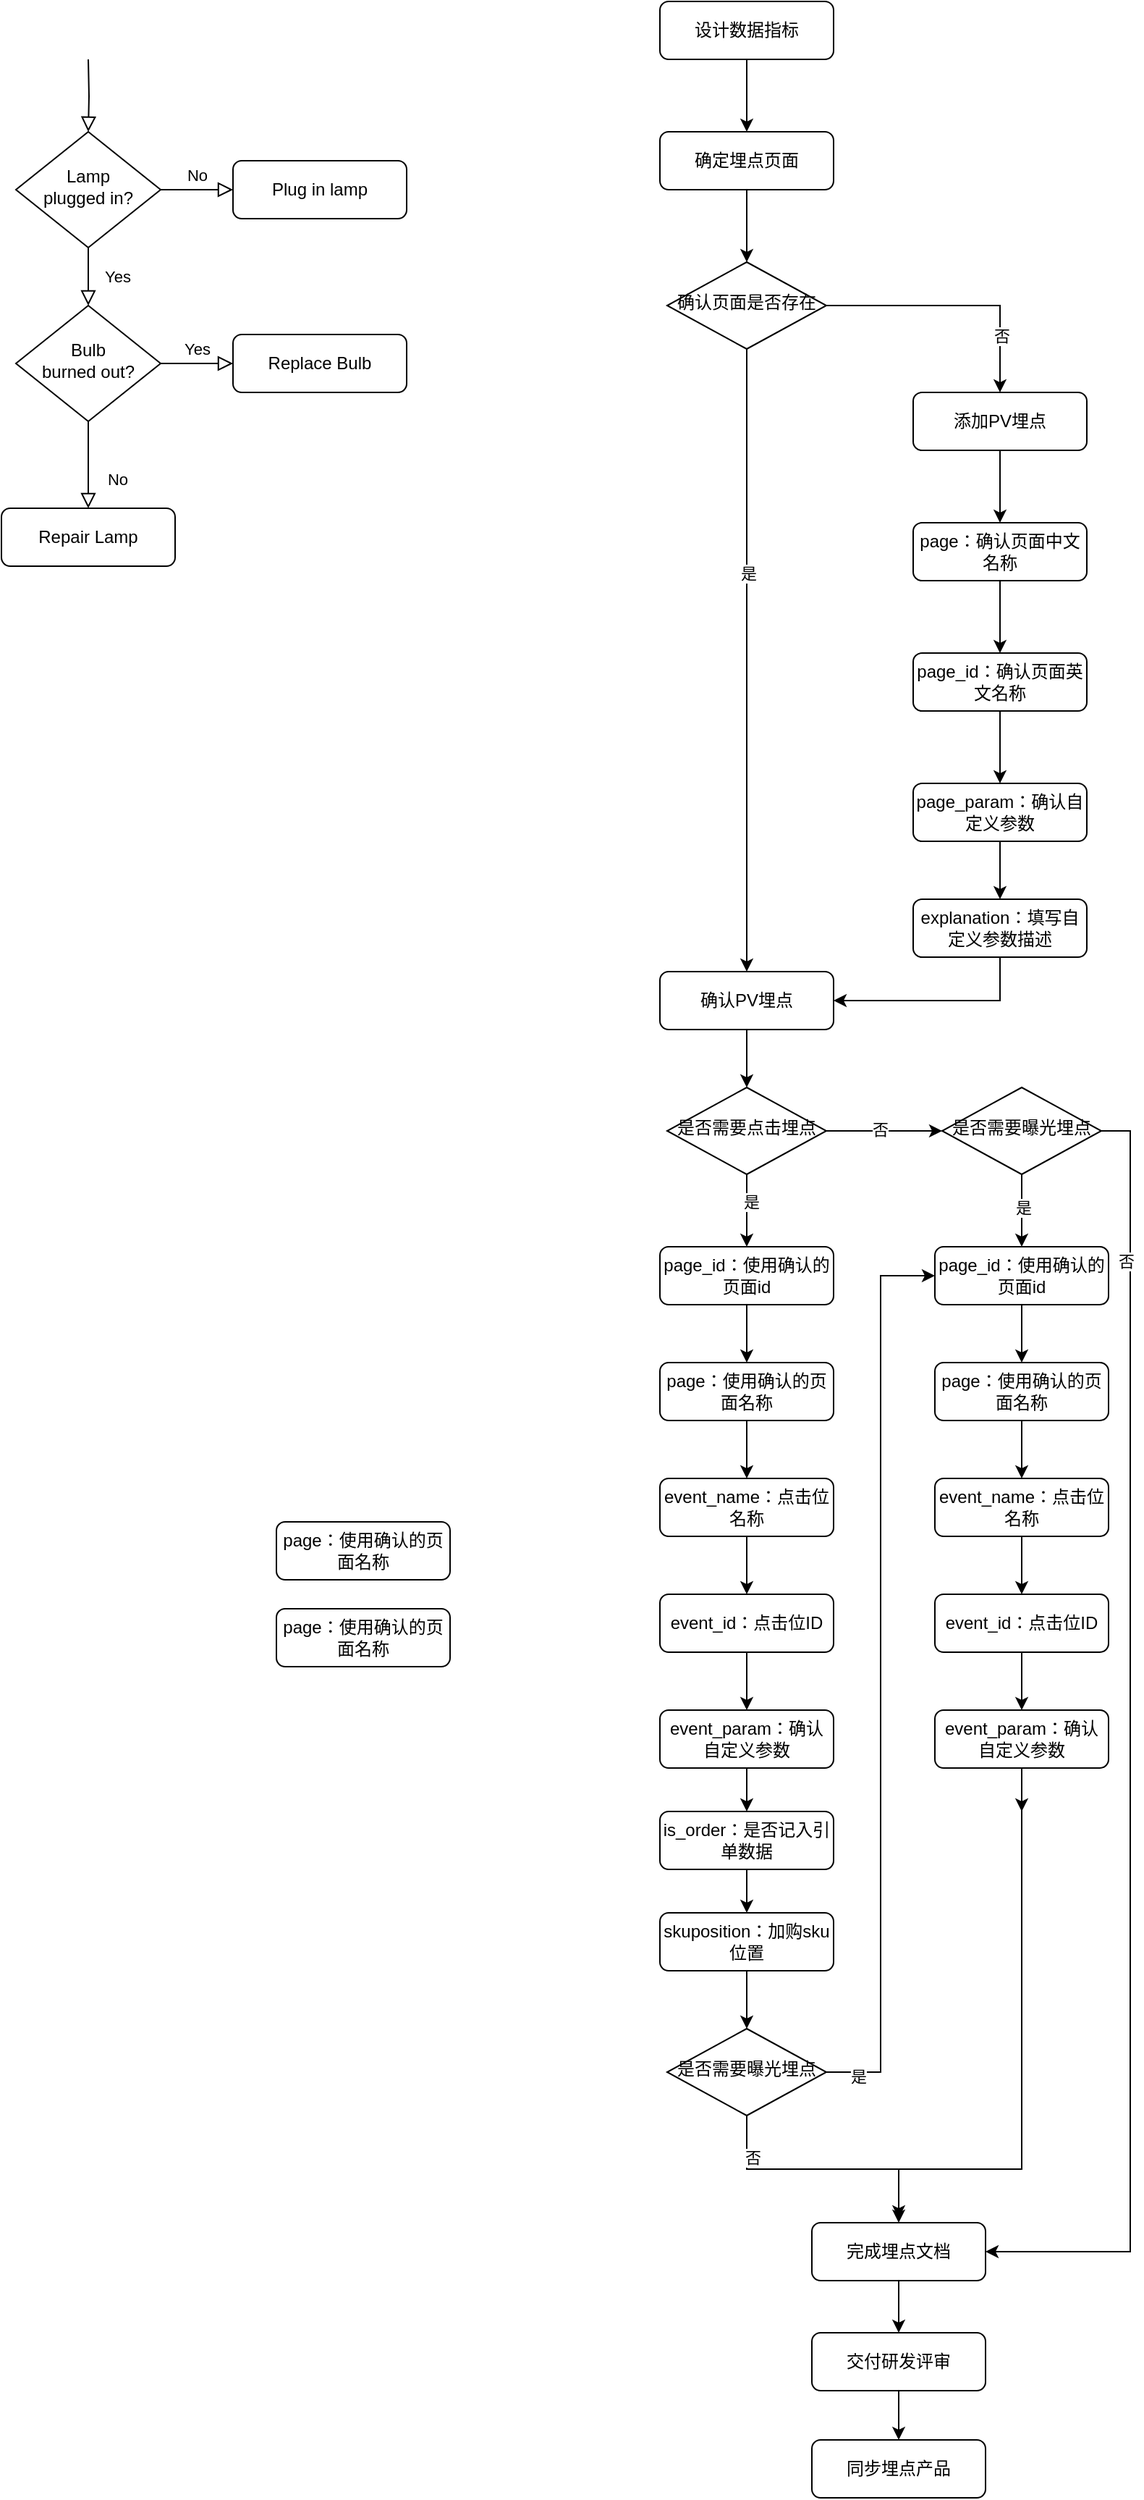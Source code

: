 <mxfile version="15.4.0" type="github">
  <diagram id="C5RBs43oDa-KdzZeNtuy" name="Page-1">
    <mxGraphModel dx="1298" dy="751" grid="1" gridSize="10" guides="1" tooltips="1" connect="1" arrows="1" fold="1" page="1" pageScale="1" pageWidth="827" pageHeight="1169" math="0" shadow="0">
      <root>
        <mxCell id="WIyWlLk6GJQsqaUBKTNV-0" />
        <mxCell id="WIyWlLk6GJQsqaUBKTNV-1" parent="WIyWlLk6GJQsqaUBKTNV-0" />
        <mxCell id="WIyWlLk6GJQsqaUBKTNV-2" value="" style="rounded=0;html=1;jettySize=auto;orthogonalLoop=1;fontSize=11;endArrow=block;endFill=0;endSize=8;strokeWidth=1;shadow=0;labelBackgroundColor=none;edgeStyle=orthogonalEdgeStyle;" parent="WIyWlLk6GJQsqaUBKTNV-1" target="WIyWlLk6GJQsqaUBKTNV-6" edge="1">
          <mxGeometry relative="1" as="geometry">
            <mxPoint x="360" y="110" as="sourcePoint" />
          </mxGeometry>
        </mxCell>
        <mxCell id="WIyWlLk6GJQsqaUBKTNV-4" value="Yes" style="rounded=0;html=1;jettySize=auto;orthogonalLoop=1;fontSize=11;endArrow=block;endFill=0;endSize=8;strokeWidth=1;shadow=0;labelBackgroundColor=none;edgeStyle=orthogonalEdgeStyle;" parent="WIyWlLk6GJQsqaUBKTNV-1" source="WIyWlLk6GJQsqaUBKTNV-6" target="WIyWlLk6GJQsqaUBKTNV-10" edge="1">
          <mxGeometry y="20" relative="1" as="geometry">
            <mxPoint as="offset" />
          </mxGeometry>
        </mxCell>
        <mxCell id="WIyWlLk6GJQsqaUBKTNV-5" value="No" style="edgeStyle=orthogonalEdgeStyle;rounded=0;html=1;jettySize=auto;orthogonalLoop=1;fontSize=11;endArrow=block;endFill=0;endSize=8;strokeWidth=1;shadow=0;labelBackgroundColor=none;" parent="WIyWlLk6GJQsqaUBKTNV-1" source="WIyWlLk6GJQsqaUBKTNV-6" target="WIyWlLk6GJQsqaUBKTNV-7" edge="1">
          <mxGeometry y="10" relative="1" as="geometry">
            <mxPoint as="offset" />
          </mxGeometry>
        </mxCell>
        <mxCell id="WIyWlLk6GJQsqaUBKTNV-6" value="Lamp&lt;br&gt;plugged in?" style="rhombus;whiteSpace=wrap;html=1;shadow=0;fontFamily=Helvetica;fontSize=12;align=center;strokeWidth=1;spacing=6;spacingTop=-4;" parent="WIyWlLk6GJQsqaUBKTNV-1" vertex="1">
          <mxGeometry x="310" y="160" width="100" height="80" as="geometry" />
        </mxCell>
        <mxCell id="WIyWlLk6GJQsqaUBKTNV-7" value="Plug in lamp" style="rounded=1;whiteSpace=wrap;html=1;fontSize=12;glass=0;strokeWidth=1;shadow=0;" parent="WIyWlLk6GJQsqaUBKTNV-1" vertex="1">
          <mxGeometry x="460" y="180" width="120" height="40" as="geometry" />
        </mxCell>
        <mxCell id="WIyWlLk6GJQsqaUBKTNV-8" value="No" style="rounded=0;html=1;jettySize=auto;orthogonalLoop=1;fontSize=11;endArrow=block;endFill=0;endSize=8;strokeWidth=1;shadow=0;labelBackgroundColor=none;edgeStyle=orthogonalEdgeStyle;" parent="WIyWlLk6GJQsqaUBKTNV-1" source="WIyWlLk6GJQsqaUBKTNV-10" target="WIyWlLk6GJQsqaUBKTNV-11" edge="1">
          <mxGeometry x="0.333" y="20" relative="1" as="geometry">
            <mxPoint as="offset" />
          </mxGeometry>
        </mxCell>
        <mxCell id="WIyWlLk6GJQsqaUBKTNV-9" value="Yes" style="edgeStyle=orthogonalEdgeStyle;rounded=0;html=1;jettySize=auto;orthogonalLoop=1;fontSize=11;endArrow=block;endFill=0;endSize=8;strokeWidth=1;shadow=0;labelBackgroundColor=none;" parent="WIyWlLk6GJQsqaUBKTNV-1" source="WIyWlLk6GJQsqaUBKTNV-10" target="WIyWlLk6GJQsqaUBKTNV-12" edge="1">
          <mxGeometry y="10" relative="1" as="geometry">
            <mxPoint as="offset" />
          </mxGeometry>
        </mxCell>
        <mxCell id="WIyWlLk6GJQsqaUBKTNV-10" value="Bulb&lt;br&gt;burned out?" style="rhombus;whiteSpace=wrap;html=1;shadow=0;fontFamily=Helvetica;fontSize=12;align=center;strokeWidth=1;spacing=6;spacingTop=-4;" parent="WIyWlLk6GJQsqaUBKTNV-1" vertex="1">
          <mxGeometry x="310" y="280" width="100" height="80" as="geometry" />
        </mxCell>
        <mxCell id="WIyWlLk6GJQsqaUBKTNV-11" value="Repair Lamp" style="rounded=1;whiteSpace=wrap;html=1;fontSize=12;glass=0;strokeWidth=1;shadow=0;" parent="WIyWlLk6GJQsqaUBKTNV-1" vertex="1">
          <mxGeometry x="300" y="420" width="120" height="40" as="geometry" />
        </mxCell>
        <mxCell id="WIyWlLk6GJQsqaUBKTNV-12" value="Replace Bulb" style="rounded=1;whiteSpace=wrap;html=1;fontSize=12;glass=0;strokeWidth=1;shadow=0;" parent="WIyWlLk6GJQsqaUBKTNV-1" vertex="1">
          <mxGeometry x="460" y="300" width="120" height="40" as="geometry" />
        </mxCell>
        <mxCell id="Ehcnpz0QYgViYkUAv1cR-3" value="" style="edgeStyle=orthogonalEdgeStyle;rounded=0;orthogonalLoop=1;jettySize=auto;html=1;" edge="1" parent="WIyWlLk6GJQsqaUBKTNV-1" source="Ehcnpz0QYgViYkUAv1cR-0" target="Ehcnpz0QYgViYkUAv1cR-1">
          <mxGeometry relative="1" as="geometry" />
        </mxCell>
        <mxCell id="Ehcnpz0QYgViYkUAv1cR-0" value="设计数据指标" style="rounded=1;whiteSpace=wrap;html=1;fontSize=12;glass=0;strokeWidth=1;shadow=0;" vertex="1" parent="WIyWlLk6GJQsqaUBKTNV-1">
          <mxGeometry x="755" y="70" width="120" height="40" as="geometry" />
        </mxCell>
        <mxCell id="Ehcnpz0QYgViYkUAv1cR-4" value="" style="edgeStyle=orthogonalEdgeStyle;rounded=0;orthogonalLoop=1;jettySize=auto;html=1;" edge="1" parent="WIyWlLk6GJQsqaUBKTNV-1" source="Ehcnpz0QYgViYkUAv1cR-1" target="Ehcnpz0QYgViYkUAv1cR-2">
          <mxGeometry relative="1" as="geometry" />
        </mxCell>
        <mxCell id="Ehcnpz0QYgViYkUAv1cR-1" value="确定埋点页面" style="rounded=1;whiteSpace=wrap;html=1;fontSize=12;glass=0;strokeWidth=1;shadow=0;" vertex="1" parent="WIyWlLk6GJQsqaUBKTNV-1">
          <mxGeometry x="755" y="160" width="120" height="40" as="geometry" />
        </mxCell>
        <mxCell id="Ehcnpz0QYgViYkUAv1cR-7" style="edgeStyle=orthogonalEdgeStyle;rounded=0;orthogonalLoop=1;jettySize=auto;html=1;entryX=0.5;entryY=0;entryDx=0;entryDy=0;" edge="1" parent="WIyWlLk6GJQsqaUBKTNV-1" source="Ehcnpz0QYgViYkUAv1cR-2" target="Ehcnpz0QYgViYkUAv1cR-5">
          <mxGeometry relative="1" as="geometry" />
        </mxCell>
        <mxCell id="Ehcnpz0QYgViYkUAv1cR-9" value="是" style="edgeLabel;html=1;align=center;verticalAlign=middle;resizable=0;points=[];" vertex="1" connectable="0" parent="Ehcnpz0QYgViYkUAv1cR-7">
          <mxGeometry x="-0.28" y="1" relative="1" as="geometry">
            <mxPoint as="offset" />
          </mxGeometry>
        </mxCell>
        <mxCell id="Ehcnpz0QYgViYkUAv1cR-8" style="edgeStyle=orthogonalEdgeStyle;rounded=0;orthogonalLoop=1;jettySize=auto;html=1;entryX=0.5;entryY=0;entryDx=0;entryDy=0;" edge="1" parent="WIyWlLk6GJQsqaUBKTNV-1" source="Ehcnpz0QYgViYkUAv1cR-2" target="Ehcnpz0QYgViYkUAv1cR-6">
          <mxGeometry relative="1" as="geometry" />
        </mxCell>
        <mxCell id="Ehcnpz0QYgViYkUAv1cR-10" value="否" style="edgeLabel;html=1;align=center;verticalAlign=middle;resizable=0;points=[];" vertex="1" connectable="0" parent="Ehcnpz0QYgViYkUAv1cR-8">
          <mxGeometry x="0.56" y="1" relative="1" as="geometry">
            <mxPoint as="offset" />
          </mxGeometry>
        </mxCell>
        <mxCell id="Ehcnpz0QYgViYkUAv1cR-2" value="确认页面是否存在" style="rhombus;whiteSpace=wrap;html=1;shadow=0;fontFamily=Helvetica;fontSize=12;align=center;strokeWidth=1;spacing=6;spacingTop=-4;" vertex="1" parent="WIyWlLk6GJQsqaUBKTNV-1">
          <mxGeometry x="760" y="250" width="110" height="60" as="geometry" />
        </mxCell>
        <mxCell id="Ehcnpz0QYgViYkUAv1cR-27" style="edgeStyle=orthogonalEdgeStyle;rounded=0;orthogonalLoop=1;jettySize=auto;html=1;entryX=0.5;entryY=0;entryDx=0;entryDy=0;" edge="1" parent="WIyWlLk6GJQsqaUBKTNV-1" source="Ehcnpz0QYgViYkUAv1cR-5" target="Ehcnpz0QYgViYkUAv1cR-25">
          <mxGeometry relative="1" as="geometry" />
        </mxCell>
        <mxCell id="Ehcnpz0QYgViYkUAv1cR-5" value="确认PV埋点" style="rounded=1;whiteSpace=wrap;html=1;" vertex="1" parent="WIyWlLk6GJQsqaUBKTNV-1">
          <mxGeometry x="755" y="740" width="120" height="40" as="geometry" />
        </mxCell>
        <mxCell id="Ehcnpz0QYgViYkUAv1cR-12" value="" style="edgeStyle=orthogonalEdgeStyle;rounded=0;orthogonalLoop=1;jettySize=auto;html=1;" edge="1" parent="WIyWlLk6GJQsqaUBKTNV-1" source="Ehcnpz0QYgViYkUAv1cR-6" target="Ehcnpz0QYgViYkUAv1cR-11">
          <mxGeometry relative="1" as="geometry" />
        </mxCell>
        <mxCell id="Ehcnpz0QYgViYkUAv1cR-6" value="添加PV埋点" style="rounded=1;whiteSpace=wrap;html=1;" vertex="1" parent="WIyWlLk6GJQsqaUBKTNV-1">
          <mxGeometry x="930" y="340" width="120" height="40" as="geometry" />
        </mxCell>
        <mxCell id="Ehcnpz0QYgViYkUAv1cR-14" value="" style="edgeStyle=orthogonalEdgeStyle;rounded=0;orthogonalLoop=1;jettySize=auto;html=1;" edge="1" parent="WIyWlLk6GJQsqaUBKTNV-1" source="Ehcnpz0QYgViYkUAv1cR-11" target="Ehcnpz0QYgViYkUAv1cR-13">
          <mxGeometry relative="1" as="geometry" />
        </mxCell>
        <mxCell id="Ehcnpz0QYgViYkUAv1cR-11" value="page：确认页面中文名称" style="rounded=1;whiteSpace=wrap;html=1;" vertex="1" parent="WIyWlLk6GJQsqaUBKTNV-1">
          <mxGeometry x="930" y="430" width="120" height="40" as="geometry" />
        </mxCell>
        <mxCell id="Ehcnpz0QYgViYkUAv1cR-16" value="" style="edgeStyle=orthogonalEdgeStyle;rounded=0;orthogonalLoop=1;jettySize=auto;html=1;" edge="1" parent="WIyWlLk6GJQsqaUBKTNV-1" source="Ehcnpz0QYgViYkUAv1cR-13">
          <mxGeometry relative="1" as="geometry">
            <mxPoint x="990" y="610" as="targetPoint" />
          </mxGeometry>
        </mxCell>
        <mxCell id="Ehcnpz0QYgViYkUAv1cR-13" value="page_id：确认页面英文名称" style="rounded=1;whiteSpace=wrap;html=1;" vertex="1" parent="WIyWlLk6GJQsqaUBKTNV-1">
          <mxGeometry x="930" y="520" width="120" height="40" as="geometry" />
        </mxCell>
        <mxCell id="Ehcnpz0QYgViYkUAv1cR-23" value="" style="edgeStyle=orthogonalEdgeStyle;rounded=0;orthogonalLoop=1;jettySize=auto;html=1;" edge="1" parent="WIyWlLk6GJQsqaUBKTNV-1" source="Ehcnpz0QYgViYkUAv1cR-18" target="Ehcnpz0QYgViYkUAv1cR-22">
          <mxGeometry relative="1" as="geometry" />
        </mxCell>
        <mxCell id="Ehcnpz0QYgViYkUAv1cR-18" value="page_param：确认自定义参数" style="rounded=1;whiteSpace=wrap;html=1;" vertex="1" parent="WIyWlLk6GJQsqaUBKTNV-1">
          <mxGeometry x="930" y="610" width="120" height="40" as="geometry" />
        </mxCell>
        <mxCell id="Ehcnpz0QYgViYkUAv1cR-24" style="edgeStyle=orthogonalEdgeStyle;rounded=0;orthogonalLoop=1;jettySize=auto;html=1;entryX=1;entryY=0.5;entryDx=0;entryDy=0;exitX=0.5;exitY=1;exitDx=0;exitDy=0;" edge="1" parent="WIyWlLk6GJQsqaUBKTNV-1" source="Ehcnpz0QYgViYkUAv1cR-22" target="Ehcnpz0QYgViYkUAv1cR-5">
          <mxGeometry relative="1" as="geometry" />
        </mxCell>
        <mxCell id="Ehcnpz0QYgViYkUAv1cR-22" value="&lt;span style=&quot;text-align: left&quot;&gt;explanation&lt;/span&gt;：填写自定义参数描述" style="rounded=1;whiteSpace=wrap;html=1;" vertex="1" parent="WIyWlLk6GJQsqaUBKTNV-1">
          <mxGeometry x="930" y="690" width="120" height="40" as="geometry" />
        </mxCell>
        <mxCell id="Ehcnpz0QYgViYkUAv1cR-31" style="edgeStyle=orthogonalEdgeStyle;rounded=0;orthogonalLoop=1;jettySize=auto;html=1;" edge="1" parent="WIyWlLk6GJQsqaUBKTNV-1" source="Ehcnpz0QYgViYkUAv1cR-25" target="Ehcnpz0QYgViYkUAv1cR-30">
          <mxGeometry relative="1" as="geometry" />
        </mxCell>
        <mxCell id="Ehcnpz0QYgViYkUAv1cR-34" value="否" style="edgeLabel;html=1;align=center;verticalAlign=middle;resizable=0;points=[];" vertex="1" connectable="0" parent="Ehcnpz0QYgViYkUAv1cR-31">
          <mxGeometry x="-0.075" y="1" relative="1" as="geometry">
            <mxPoint as="offset" />
          </mxGeometry>
        </mxCell>
        <mxCell id="Ehcnpz0QYgViYkUAv1cR-32" style="edgeStyle=orthogonalEdgeStyle;rounded=0;orthogonalLoop=1;jettySize=auto;html=1;entryX=0.5;entryY=0;entryDx=0;entryDy=0;" edge="1" parent="WIyWlLk6GJQsqaUBKTNV-1" source="Ehcnpz0QYgViYkUAv1cR-25" target="Ehcnpz0QYgViYkUAv1cR-29">
          <mxGeometry relative="1" as="geometry" />
        </mxCell>
        <mxCell id="Ehcnpz0QYgViYkUAv1cR-33" value="是" style="edgeLabel;html=1;align=center;verticalAlign=middle;resizable=0;points=[];" vertex="1" connectable="0" parent="Ehcnpz0QYgViYkUAv1cR-32">
          <mxGeometry x="-0.24" y="3" relative="1" as="geometry">
            <mxPoint as="offset" />
          </mxGeometry>
        </mxCell>
        <mxCell id="Ehcnpz0QYgViYkUAv1cR-25" value="是否需要点击埋点" style="rhombus;whiteSpace=wrap;html=1;shadow=0;fontFamily=Helvetica;fontSize=12;align=center;strokeWidth=1;spacing=6;spacingTop=-4;" vertex="1" parent="WIyWlLk6GJQsqaUBKTNV-1">
          <mxGeometry x="760" y="820" width="110" height="60" as="geometry" />
        </mxCell>
        <mxCell id="Ehcnpz0QYgViYkUAv1cR-37" value="" style="edgeStyle=orthogonalEdgeStyle;rounded=0;orthogonalLoop=1;jettySize=auto;html=1;" edge="1" parent="WIyWlLk6GJQsqaUBKTNV-1" source="Ehcnpz0QYgViYkUAv1cR-29" target="Ehcnpz0QYgViYkUAv1cR-36">
          <mxGeometry relative="1" as="geometry" />
        </mxCell>
        <mxCell id="Ehcnpz0QYgViYkUAv1cR-29" value="page_id：使用确认的页面id" style="rounded=1;whiteSpace=wrap;html=1;" vertex="1" parent="WIyWlLk6GJQsqaUBKTNV-1">
          <mxGeometry x="755" y="930" width="120" height="40" as="geometry" />
        </mxCell>
        <mxCell id="Ehcnpz0QYgViYkUAv1cR-68" value="" style="edgeStyle=orthogonalEdgeStyle;rounded=0;orthogonalLoop=1;jettySize=auto;html=1;" edge="1" parent="WIyWlLk6GJQsqaUBKTNV-1" source="Ehcnpz0QYgViYkUAv1cR-30" target="Ehcnpz0QYgViYkUAv1cR-56">
          <mxGeometry relative="1" as="geometry" />
        </mxCell>
        <mxCell id="Ehcnpz0QYgViYkUAv1cR-73" value="是" style="edgeLabel;html=1;align=center;verticalAlign=middle;resizable=0;points=[];" vertex="1" connectable="0" parent="Ehcnpz0QYgViYkUAv1cR-68">
          <mxGeometry x="-0.08" y="1" relative="1" as="geometry">
            <mxPoint as="offset" />
          </mxGeometry>
        </mxCell>
        <mxCell id="Ehcnpz0QYgViYkUAv1cR-72" style="edgeStyle=orthogonalEdgeStyle;rounded=0;orthogonalLoop=1;jettySize=auto;html=1;entryX=1;entryY=0.5;entryDx=0;entryDy=0;exitX=1;exitY=0.5;exitDx=0;exitDy=0;" edge="1" parent="WIyWlLk6GJQsqaUBKTNV-1" source="Ehcnpz0QYgViYkUAv1cR-30" target="Ehcnpz0QYgViYkUAv1cR-35">
          <mxGeometry relative="1" as="geometry" />
        </mxCell>
        <mxCell id="Ehcnpz0QYgViYkUAv1cR-74" value="否" style="edgeLabel;html=1;align=center;verticalAlign=middle;resizable=0;points=[];" vertex="1" connectable="0" parent="Ehcnpz0QYgViYkUAv1cR-72">
          <mxGeometry x="-0.754" y="-3" relative="1" as="geometry">
            <mxPoint as="offset" />
          </mxGeometry>
        </mxCell>
        <mxCell id="Ehcnpz0QYgViYkUAv1cR-30" value="是否需要曝光埋点" style="rhombus;whiteSpace=wrap;html=1;shadow=0;fontFamily=Helvetica;fontSize=12;align=center;strokeWidth=1;spacing=6;spacingTop=-4;" vertex="1" parent="WIyWlLk6GJQsqaUBKTNV-1">
          <mxGeometry x="950" y="820" width="110" height="60" as="geometry" />
        </mxCell>
        <mxCell id="Ehcnpz0QYgViYkUAv1cR-83" value="" style="edgeStyle=orthogonalEdgeStyle;rounded=0;orthogonalLoop=1;jettySize=auto;html=1;" edge="1" parent="WIyWlLk6GJQsqaUBKTNV-1" source="Ehcnpz0QYgViYkUAv1cR-35" target="Ehcnpz0QYgViYkUAv1cR-82">
          <mxGeometry relative="1" as="geometry" />
        </mxCell>
        <mxCell id="Ehcnpz0QYgViYkUAv1cR-35" value="完成埋点文档" style="rounded=1;whiteSpace=wrap;html=1;" vertex="1" parent="WIyWlLk6GJQsqaUBKTNV-1">
          <mxGeometry x="860" y="1604" width="120" height="40" as="geometry" />
        </mxCell>
        <mxCell id="Ehcnpz0QYgViYkUAv1cR-41" value="" style="edgeStyle=orthogonalEdgeStyle;rounded=0;orthogonalLoop=1;jettySize=auto;html=1;" edge="1" parent="WIyWlLk6GJQsqaUBKTNV-1" source="Ehcnpz0QYgViYkUAv1cR-36" target="Ehcnpz0QYgViYkUAv1cR-40">
          <mxGeometry relative="1" as="geometry" />
        </mxCell>
        <mxCell id="Ehcnpz0QYgViYkUAv1cR-36" value="page：使用确认的页面名称" style="rounded=1;whiteSpace=wrap;html=1;" vertex="1" parent="WIyWlLk6GJQsqaUBKTNV-1">
          <mxGeometry x="755" y="1010" width="120" height="40" as="geometry" />
        </mxCell>
        <mxCell id="Ehcnpz0QYgViYkUAv1cR-38" value="page：使用确认的页面名称" style="rounded=1;whiteSpace=wrap;html=1;" vertex="1" parent="WIyWlLk6GJQsqaUBKTNV-1">
          <mxGeometry x="490" y="1120" width="120" height="40" as="geometry" />
        </mxCell>
        <mxCell id="Ehcnpz0QYgViYkUAv1cR-39" value="page：使用确认的页面名称" style="rounded=1;whiteSpace=wrap;html=1;" vertex="1" parent="WIyWlLk6GJQsqaUBKTNV-1">
          <mxGeometry x="490" y="1180" width="120" height="40" as="geometry" />
        </mxCell>
        <mxCell id="Ehcnpz0QYgViYkUAv1cR-43" value="" style="edgeStyle=orthogonalEdgeStyle;rounded=0;orthogonalLoop=1;jettySize=auto;html=1;" edge="1" parent="WIyWlLk6GJQsqaUBKTNV-1" source="Ehcnpz0QYgViYkUAv1cR-40" target="Ehcnpz0QYgViYkUAv1cR-42">
          <mxGeometry relative="1" as="geometry" />
        </mxCell>
        <mxCell id="Ehcnpz0QYgViYkUAv1cR-40" value="event_name：点击位名称" style="rounded=1;whiteSpace=wrap;html=1;" vertex="1" parent="WIyWlLk6GJQsqaUBKTNV-1">
          <mxGeometry x="755" y="1090" width="120" height="40" as="geometry" />
        </mxCell>
        <mxCell id="Ehcnpz0QYgViYkUAv1cR-45" value="" style="edgeStyle=orthogonalEdgeStyle;rounded=0;orthogonalLoop=1;jettySize=auto;html=1;" edge="1" parent="WIyWlLk6GJQsqaUBKTNV-1" source="Ehcnpz0QYgViYkUAv1cR-42">
          <mxGeometry relative="1" as="geometry">
            <mxPoint x="815" y="1250" as="targetPoint" />
          </mxGeometry>
        </mxCell>
        <mxCell id="Ehcnpz0QYgViYkUAv1cR-42" value="event_id：点击位ID" style="rounded=1;whiteSpace=wrap;html=1;" vertex="1" parent="WIyWlLk6GJQsqaUBKTNV-1">
          <mxGeometry x="755" y="1170" width="120" height="40" as="geometry" />
        </mxCell>
        <mxCell id="Ehcnpz0QYgViYkUAv1cR-50" value="" style="edgeStyle=orthogonalEdgeStyle;rounded=0;orthogonalLoop=1;jettySize=auto;html=1;" edge="1" parent="WIyWlLk6GJQsqaUBKTNV-1" source="Ehcnpz0QYgViYkUAv1cR-51" target="Ehcnpz0QYgViYkUAv1cR-52">
          <mxGeometry relative="1" as="geometry" />
        </mxCell>
        <mxCell id="Ehcnpz0QYgViYkUAv1cR-51" value="is_order：是否记入引单数据" style="rounded=1;whiteSpace=wrap;html=1;" vertex="1" parent="WIyWlLk6GJQsqaUBKTNV-1">
          <mxGeometry x="755" y="1320" width="120" height="40" as="geometry" />
        </mxCell>
        <mxCell id="Ehcnpz0QYgViYkUAv1cR-76" value="" style="edgeStyle=orthogonalEdgeStyle;rounded=0;orthogonalLoop=1;jettySize=auto;html=1;" edge="1" parent="WIyWlLk6GJQsqaUBKTNV-1" source="Ehcnpz0QYgViYkUAv1cR-52" target="Ehcnpz0QYgViYkUAv1cR-75">
          <mxGeometry relative="1" as="geometry" />
        </mxCell>
        <mxCell id="Ehcnpz0QYgViYkUAv1cR-52" value="skuposition：加购sku位置" style="rounded=1;whiteSpace=wrap;html=1;" vertex="1" parent="WIyWlLk6GJQsqaUBKTNV-1">
          <mxGeometry x="755" y="1390" width="120" height="40" as="geometry" />
        </mxCell>
        <mxCell id="Ehcnpz0QYgViYkUAv1cR-54" value="" style="edgeStyle=orthogonalEdgeStyle;rounded=0;orthogonalLoop=1;jettySize=auto;html=1;" edge="1" parent="WIyWlLk6GJQsqaUBKTNV-1" source="Ehcnpz0QYgViYkUAv1cR-53" target="Ehcnpz0QYgViYkUAv1cR-51">
          <mxGeometry relative="1" as="geometry" />
        </mxCell>
        <mxCell id="Ehcnpz0QYgViYkUAv1cR-53" value="event_param：确认自定义参数" style="rounded=1;whiteSpace=wrap;html=1;" vertex="1" parent="WIyWlLk6GJQsqaUBKTNV-1">
          <mxGeometry x="755" y="1250" width="120" height="40" as="geometry" />
        </mxCell>
        <mxCell id="Ehcnpz0QYgViYkUAv1cR-55" value="" style="edgeStyle=orthogonalEdgeStyle;rounded=0;orthogonalLoop=1;jettySize=auto;html=1;" edge="1" parent="WIyWlLk6GJQsqaUBKTNV-1" source="Ehcnpz0QYgViYkUAv1cR-56" target="Ehcnpz0QYgViYkUAv1cR-58">
          <mxGeometry relative="1" as="geometry" />
        </mxCell>
        <mxCell id="Ehcnpz0QYgViYkUAv1cR-56" value="page_id：使用确认的页面id" style="rounded=1;whiteSpace=wrap;html=1;" vertex="1" parent="WIyWlLk6GJQsqaUBKTNV-1">
          <mxGeometry x="945" y="930" width="120" height="40" as="geometry" />
        </mxCell>
        <mxCell id="Ehcnpz0QYgViYkUAv1cR-57" value="" style="edgeStyle=orthogonalEdgeStyle;rounded=0;orthogonalLoop=1;jettySize=auto;html=1;" edge="1" parent="WIyWlLk6GJQsqaUBKTNV-1" source="Ehcnpz0QYgViYkUAv1cR-58" target="Ehcnpz0QYgViYkUAv1cR-60">
          <mxGeometry relative="1" as="geometry" />
        </mxCell>
        <mxCell id="Ehcnpz0QYgViYkUAv1cR-58" value="page：使用确认的页面名称" style="rounded=1;whiteSpace=wrap;html=1;" vertex="1" parent="WIyWlLk6GJQsqaUBKTNV-1">
          <mxGeometry x="945" y="1010" width="120" height="40" as="geometry" />
        </mxCell>
        <mxCell id="Ehcnpz0QYgViYkUAv1cR-59" value="" style="edgeStyle=orthogonalEdgeStyle;rounded=0;orthogonalLoop=1;jettySize=auto;html=1;" edge="1" parent="WIyWlLk6GJQsqaUBKTNV-1" source="Ehcnpz0QYgViYkUAv1cR-60" target="Ehcnpz0QYgViYkUAv1cR-62">
          <mxGeometry relative="1" as="geometry" />
        </mxCell>
        <mxCell id="Ehcnpz0QYgViYkUAv1cR-60" value="event_name：点击位名称" style="rounded=1;whiteSpace=wrap;html=1;" vertex="1" parent="WIyWlLk6GJQsqaUBKTNV-1">
          <mxGeometry x="945" y="1090" width="120" height="40" as="geometry" />
        </mxCell>
        <mxCell id="Ehcnpz0QYgViYkUAv1cR-61" value="" style="edgeStyle=orthogonalEdgeStyle;rounded=0;orthogonalLoop=1;jettySize=auto;html=1;" edge="1" parent="WIyWlLk6GJQsqaUBKTNV-1" source="Ehcnpz0QYgViYkUAv1cR-62">
          <mxGeometry relative="1" as="geometry">
            <mxPoint x="1005" y="1250" as="targetPoint" />
          </mxGeometry>
        </mxCell>
        <mxCell id="Ehcnpz0QYgViYkUAv1cR-62" value="event_id：点击位ID" style="rounded=1;whiteSpace=wrap;html=1;" vertex="1" parent="WIyWlLk6GJQsqaUBKTNV-1">
          <mxGeometry x="945" y="1170" width="120" height="40" as="geometry" />
        </mxCell>
        <mxCell id="Ehcnpz0QYgViYkUAv1cR-66" value="" style="edgeStyle=orthogonalEdgeStyle;rounded=0;orthogonalLoop=1;jettySize=auto;html=1;" edge="1" parent="WIyWlLk6GJQsqaUBKTNV-1" source="Ehcnpz0QYgViYkUAv1cR-67">
          <mxGeometry relative="1" as="geometry">
            <mxPoint x="1005" y="1320" as="targetPoint" />
          </mxGeometry>
        </mxCell>
        <mxCell id="Ehcnpz0QYgViYkUAv1cR-81" style="edgeStyle=orthogonalEdgeStyle;rounded=0;orthogonalLoop=1;jettySize=auto;html=1;entryX=0.5;entryY=0;entryDx=0;entryDy=0;" edge="1" parent="WIyWlLk6GJQsqaUBKTNV-1">
          <mxGeometry relative="1" as="geometry">
            <mxPoint x="1005" y="1287" as="sourcePoint" />
            <mxPoint x="920" y="1601" as="targetPoint" />
            <Array as="points">
              <mxPoint x="1005" y="1567" />
              <mxPoint x="920" y="1567" />
            </Array>
          </mxGeometry>
        </mxCell>
        <mxCell id="Ehcnpz0QYgViYkUAv1cR-67" value="event_param：确认自定义参数" style="rounded=1;whiteSpace=wrap;html=1;" vertex="1" parent="WIyWlLk6GJQsqaUBKTNV-1">
          <mxGeometry x="945" y="1250" width="120" height="40" as="geometry" />
        </mxCell>
        <mxCell id="Ehcnpz0QYgViYkUAv1cR-77" style="edgeStyle=orthogonalEdgeStyle;rounded=0;orthogonalLoop=1;jettySize=auto;html=1;entryX=0;entryY=0.5;entryDx=0;entryDy=0;" edge="1" parent="WIyWlLk6GJQsqaUBKTNV-1" source="Ehcnpz0QYgViYkUAv1cR-75" target="Ehcnpz0QYgViYkUAv1cR-56">
          <mxGeometry relative="1" as="geometry" />
        </mxCell>
        <mxCell id="Ehcnpz0QYgViYkUAv1cR-80" value="是" style="edgeLabel;html=1;align=center;verticalAlign=middle;resizable=0;points=[];" vertex="1" connectable="0" parent="Ehcnpz0QYgViYkUAv1cR-77">
          <mxGeometry x="-0.93" y="-3" relative="1" as="geometry">
            <mxPoint as="offset" />
          </mxGeometry>
        </mxCell>
        <mxCell id="Ehcnpz0QYgViYkUAv1cR-78" style="edgeStyle=orthogonalEdgeStyle;rounded=0;orthogonalLoop=1;jettySize=auto;html=1;entryX=0.5;entryY=0;entryDx=0;entryDy=0;" edge="1" parent="WIyWlLk6GJQsqaUBKTNV-1" source="Ehcnpz0QYgViYkUAv1cR-75" target="Ehcnpz0QYgViYkUAv1cR-35">
          <mxGeometry relative="1" as="geometry" />
        </mxCell>
        <mxCell id="Ehcnpz0QYgViYkUAv1cR-79" value="否" style="edgeLabel;html=1;align=center;verticalAlign=middle;resizable=0;points=[];" vertex="1" connectable="0" parent="Ehcnpz0QYgViYkUAv1cR-78">
          <mxGeometry x="-0.675" y="4" relative="1" as="geometry">
            <mxPoint as="offset" />
          </mxGeometry>
        </mxCell>
        <mxCell id="Ehcnpz0QYgViYkUAv1cR-75" value="是否需要曝光埋点" style="rhombus;whiteSpace=wrap;html=1;shadow=0;fontFamily=Helvetica;fontSize=12;align=center;strokeWidth=1;spacing=6;spacingTop=-4;" vertex="1" parent="WIyWlLk6GJQsqaUBKTNV-1">
          <mxGeometry x="760" y="1470" width="110" height="60" as="geometry" />
        </mxCell>
        <mxCell id="Ehcnpz0QYgViYkUAv1cR-85" value="" style="edgeStyle=orthogonalEdgeStyle;rounded=0;orthogonalLoop=1;jettySize=auto;html=1;" edge="1" parent="WIyWlLk6GJQsqaUBKTNV-1" source="Ehcnpz0QYgViYkUAv1cR-82" target="Ehcnpz0QYgViYkUAv1cR-84">
          <mxGeometry relative="1" as="geometry" />
        </mxCell>
        <mxCell id="Ehcnpz0QYgViYkUAv1cR-82" value="交付研发评审" style="rounded=1;whiteSpace=wrap;html=1;" vertex="1" parent="WIyWlLk6GJQsqaUBKTNV-1">
          <mxGeometry x="860" y="1680" width="120" height="40" as="geometry" />
        </mxCell>
        <mxCell id="Ehcnpz0QYgViYkUAv1cR-84" value="同步埋点产品" style="rounded=1;whiteSpace=wrap;html=1;" vertex="1" parent="WIyWlLk6GJQsqaUBKTNV-1">
          <mxGeometry x="860" y="1754" width="120" height="40" as="geometry" />
        </mxCell>
      </root>
    </mxGraphModel>
  </diagram>
</mxfile>
